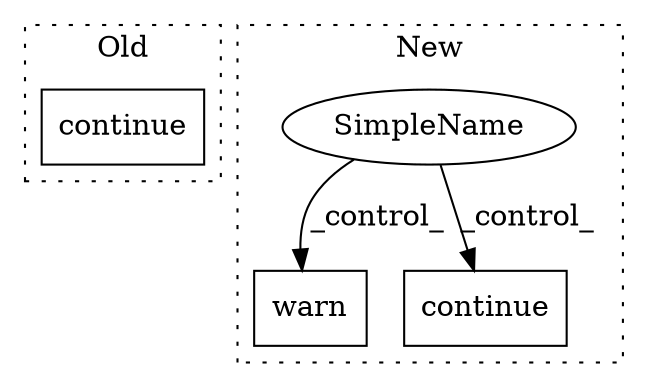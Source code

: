 digraph G {
subgraph cluster0 {
1 [label="continue" a="18" s="3059" l="9" shape="box"];
label = "Old";
style="dotted";
}
subgraph cluster1 {
2 [label="warn" a="32" s="3214,3258" l="5,1" shape="box"];
3 [label="SimpleName" a="42" s="" l="" shape="ellipse"];
4 [label="continue" a="18" s="3271" l="9" shape="box"];
label = "New";
style="dotted";
}
3 -> 4 [label="_control_"];
3 -> 2 [label="_control_"];
}